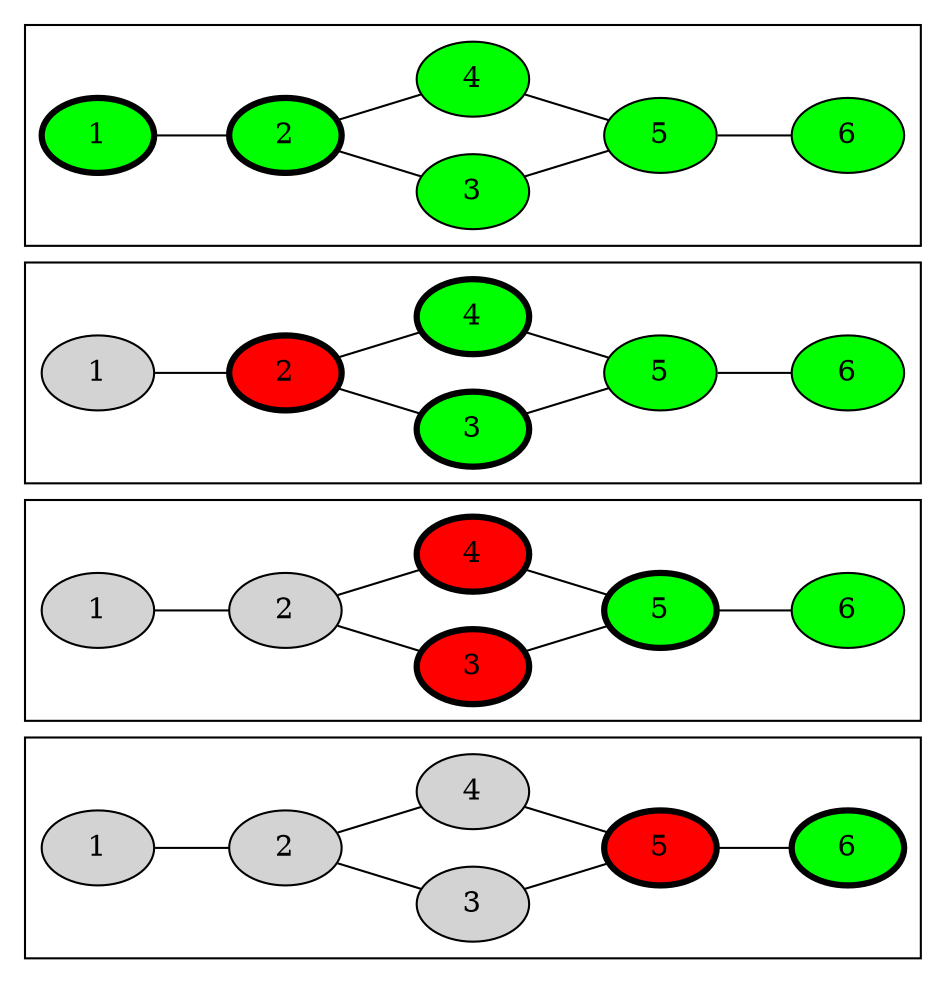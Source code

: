 graph test12d {
 compound=true;
 rankdir=LR;
 subgraph cluster1 {
  node [style="filled"]
  a1 [label="1"]; a2 [label="2"]; a3 [label="3"];
  a4 [label="4"]; a5 [label="5"]; a6 [label="6"];
  
  a5 [fillcolor = red, penwidth = 3];
  a6 [fillcolor = green, penwidth = 3];

  a1 -- a2 -- {a3; a4} -- a5 -- a6;
 }
 
 subgraph cluster2 {
  node [style="filled"];
  { node [fillcolor = lightgrey];
   b1;
   b2;
  }
  { node [fillcolor = red];
   b3 [penwidth = 3];
   b4 [penwidth = 3]
  }
  { node [fillcolor = green];
   b5 [penwidth = 3]
   b6;
  }

  b1 [label="1"]; b2 [label="2"]; b3 [label="3"];
  b4 [label="4"]; b5 [label="5"]; b6 [label="6"];
    
  b1 -- b2 -- {b3; b4} -- b5 -- b6;
 }
 
 subgraph cluster3 {
  node [style="filled", fillcolor=green]
  c1 [label="1"]; c2 [label="2"]; c3 [label="3"];
  c4 [label="4"]; c5 [label="5"]; c6 [label="6"];

  c1 [fillcolor = lightgrey];
  c2 [fillcolor = red, penwidth = 3];
  c3 [penwidth = 3];
  c4 [penwidth = 3];
  c1 -- c2 -- {c3; c4} -- c5 -- c6;
 }
 
 subgraph cluster4 {
  node [style="filled", fillcolor=green]
  d1 [label="1"]; d2 [label="2"]; d3 [label="3"];
  d4 [label="4"]; d5 [label="5"]; d6 [label="6"];

  d1 [penwidth = 3];
  d2 [penwidth = 3];
  d1 -- d2 -- {d3; d4} -- d5 -- d6;
 }
}
